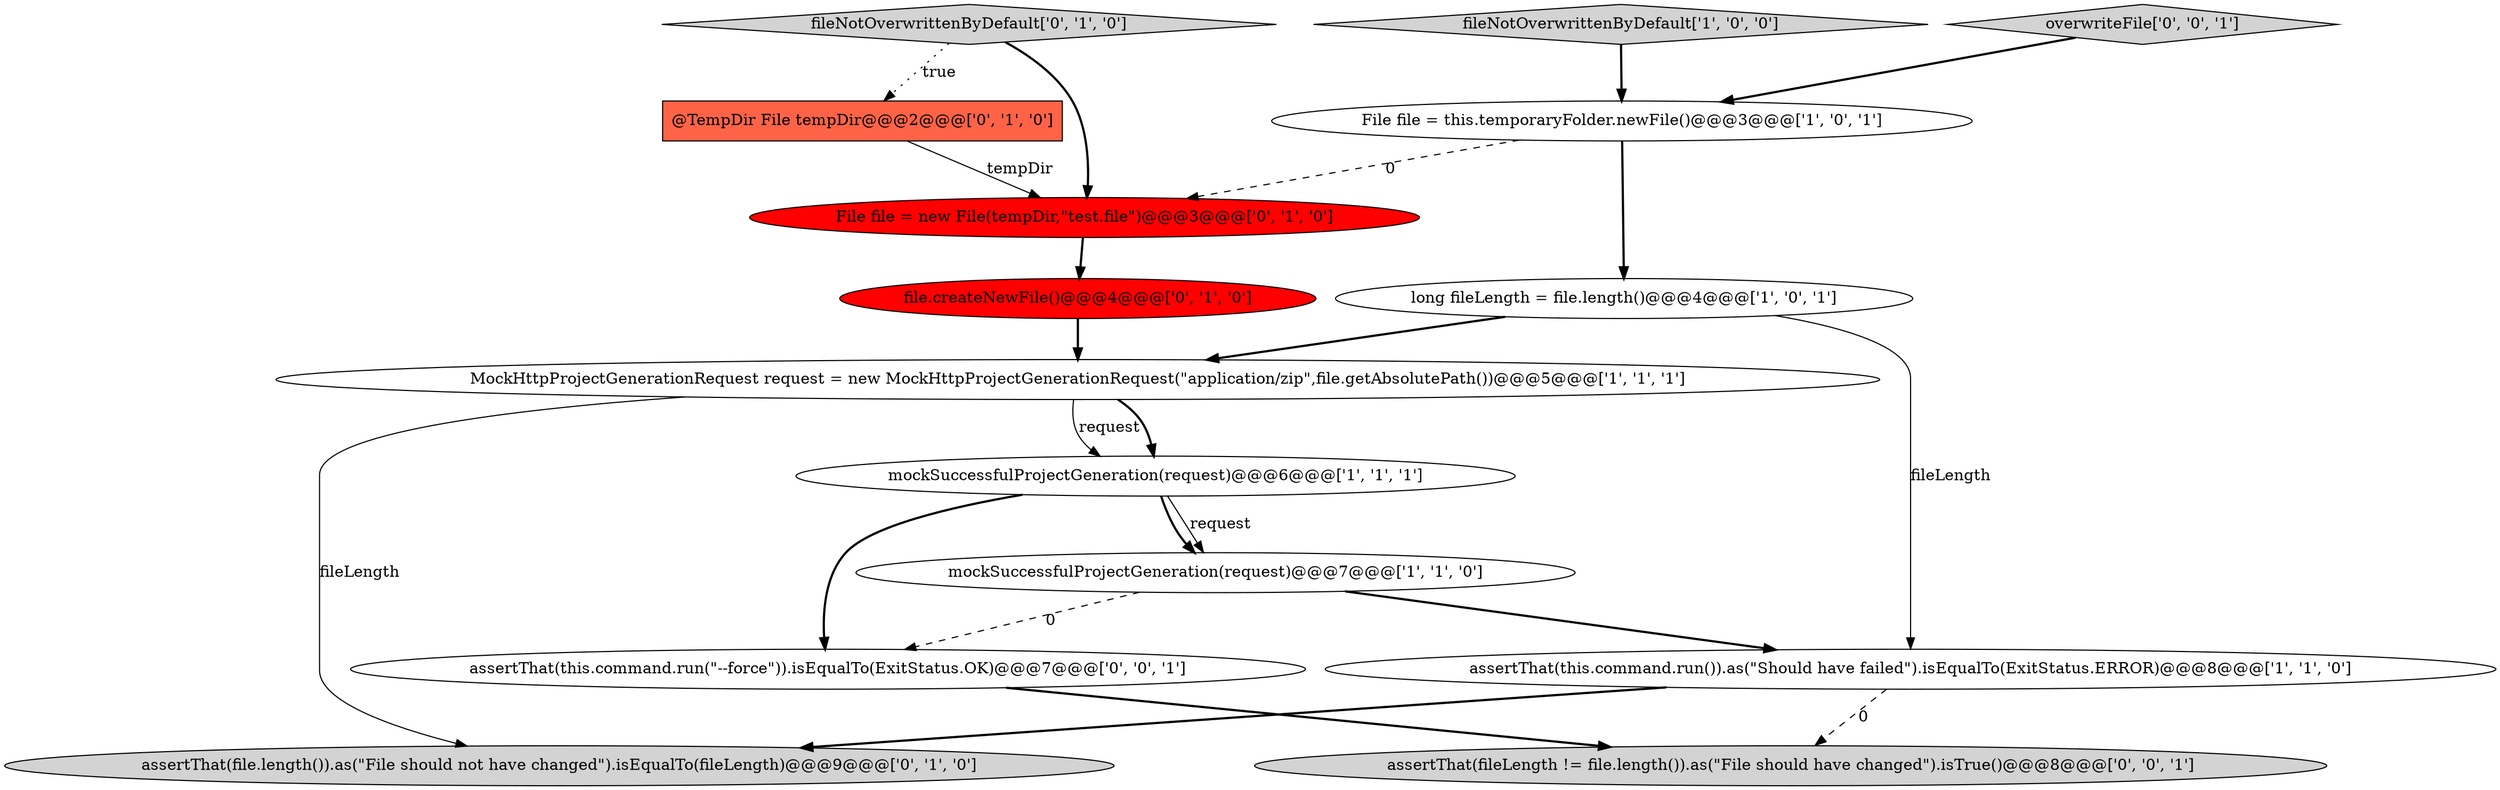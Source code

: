 digraph {
1 [style = filled, label = "File file = this.temporaryFolder.newFile()@@@3@@@['1', '0', '1']", fillcolor = white, shape = ellipse image = "AAA0AAABBB1BBB"];
0 [style = filled, label = "MockHttpProjectGenerationRequest request = new MockHttpProjectGenerationRequest(\"application/zip\",file.getAbsolutePath())@@@5@@@['1', '1', '1']", fillcolor = white, shape = ellipse image = "AAA0AAABBB1BBB"];
9 [style = filled, label = "fileNotOverwrittenByDefault['0', '1', '0']", fillcolor = lightgray, shape = diamond image = "AAA0AAABBB2BBB"];
4 [style = filled, label = "mockSuccessfulProjectGeneration(request)@@@6@@@['1', '1', '1']", fillcolor = white, shape = ellipse image = "AAA0AAABBB1BBB"];
5 [style = filled, label = "mockSuccessfulProjectGeneration(request)@@@7@@@['1', '1', '0']", fillcolor = white, shape = ellipse image = "AAA0AAABBB1BBB"];
14 [style = filled, label = "assertThat(this.command.run(\"--force\")).isEqualTo(ExitStatus.OK)@@@7@@@['0', '0', '1']", fillcolor = white, shape = ellipse image = "AAA0AAABBB3BBB"];
3 [style = filled, label = "fileNotOverwrittenByDefault['1', '0', '0']", fillcolor = lightgray, shape = diamond image = "AAA0AAABBB1BBB"];
2 [style = filled, label = "long fileLength = file.length()@@@4@@@['1', '0', '1']", fillcolor = white, shape = ellipse image = "AAA0AAABBB1BBB"];
6 [style = filled, label = "assertThat(this.command.run()).as(\"Should have failed\").isEqualTo(ExitStatus.ERROR)@@@8@@@['1', '1', '0']", fillcolor = white, shape = ellipse image = "AAA0AAABBB1BBB"];
10 [style = filled, label = "@TempDir File tempDir@@@2@@@['0', '1', '0']", fillcolor = tomato, shape = box image = "AAA1AAABBB2BBB"];
11 [style = filled, label = "assertThat(file.length()).as(\"File should not have changed\").isEqualTo(fileLength)@@@9@@@['0', '1', '0']", fillcolor = lightgray, shape = ellipse image = "AAA0AAABBB2BBB"];
12 [style = filled, label = "overwriteFile['0', '0', '1']", fillcolor = lightgray, shape = diamond image = "AAA0AAABBB3BBB"];
8 [style = filled, label = "file.createNewFile()@@@4@@@['0', '1', '0']", fillcolor = red, shape = ellipse image = "AAA1AAABBB2BBB"];
13 [style = filled, label = "assertThat(fileLength != file.length()).as(\"File should have changed\").isTrue()@@@8@@@['0', '0', '1']", fillcolor = lightgray, shape = ellipse image = "AAA0AAABBB3BBB"];
7 [style = filled, label = "File file = new File(tempDir,\"test.file\")@@@3@@@['0', '1', '0']", fillcolor = red, shape = ellipse image = "AAA1AAABBB2BBB"];
10->7 [style = solid, label="tempDir"];
4->14 [style = bold, label=""];
5->14 [style = dashed, label="0"];
3->1 [style = bold, label=""];
9->7 [style = bold, label=""];
7->8 [style = bold, label=""];
12->1 [style = bold, label=""];
0->4 [style = solid, label="request"];
8->0 [style = bold, label=""];
0->11 [style = solid, label="fileLength"];
2->0 [style = bold, label=""];
6->13 [style = dashed, label="0"];
5->6 [style = bold, label=""];
0->4 [style = bold, label=""];
6->11 [style = bold, label=""];
2->6 [style = solid, label="fileLength"];
4->5 [style = solid, label="request"];
1->2 [style = bold, label=""];
14->13 [style = bold, label=""];
1->7 [style = dashed, label="0"];
9->10 [style = dotted, label="true"];
4->5 [style = bold, label=""];
}
